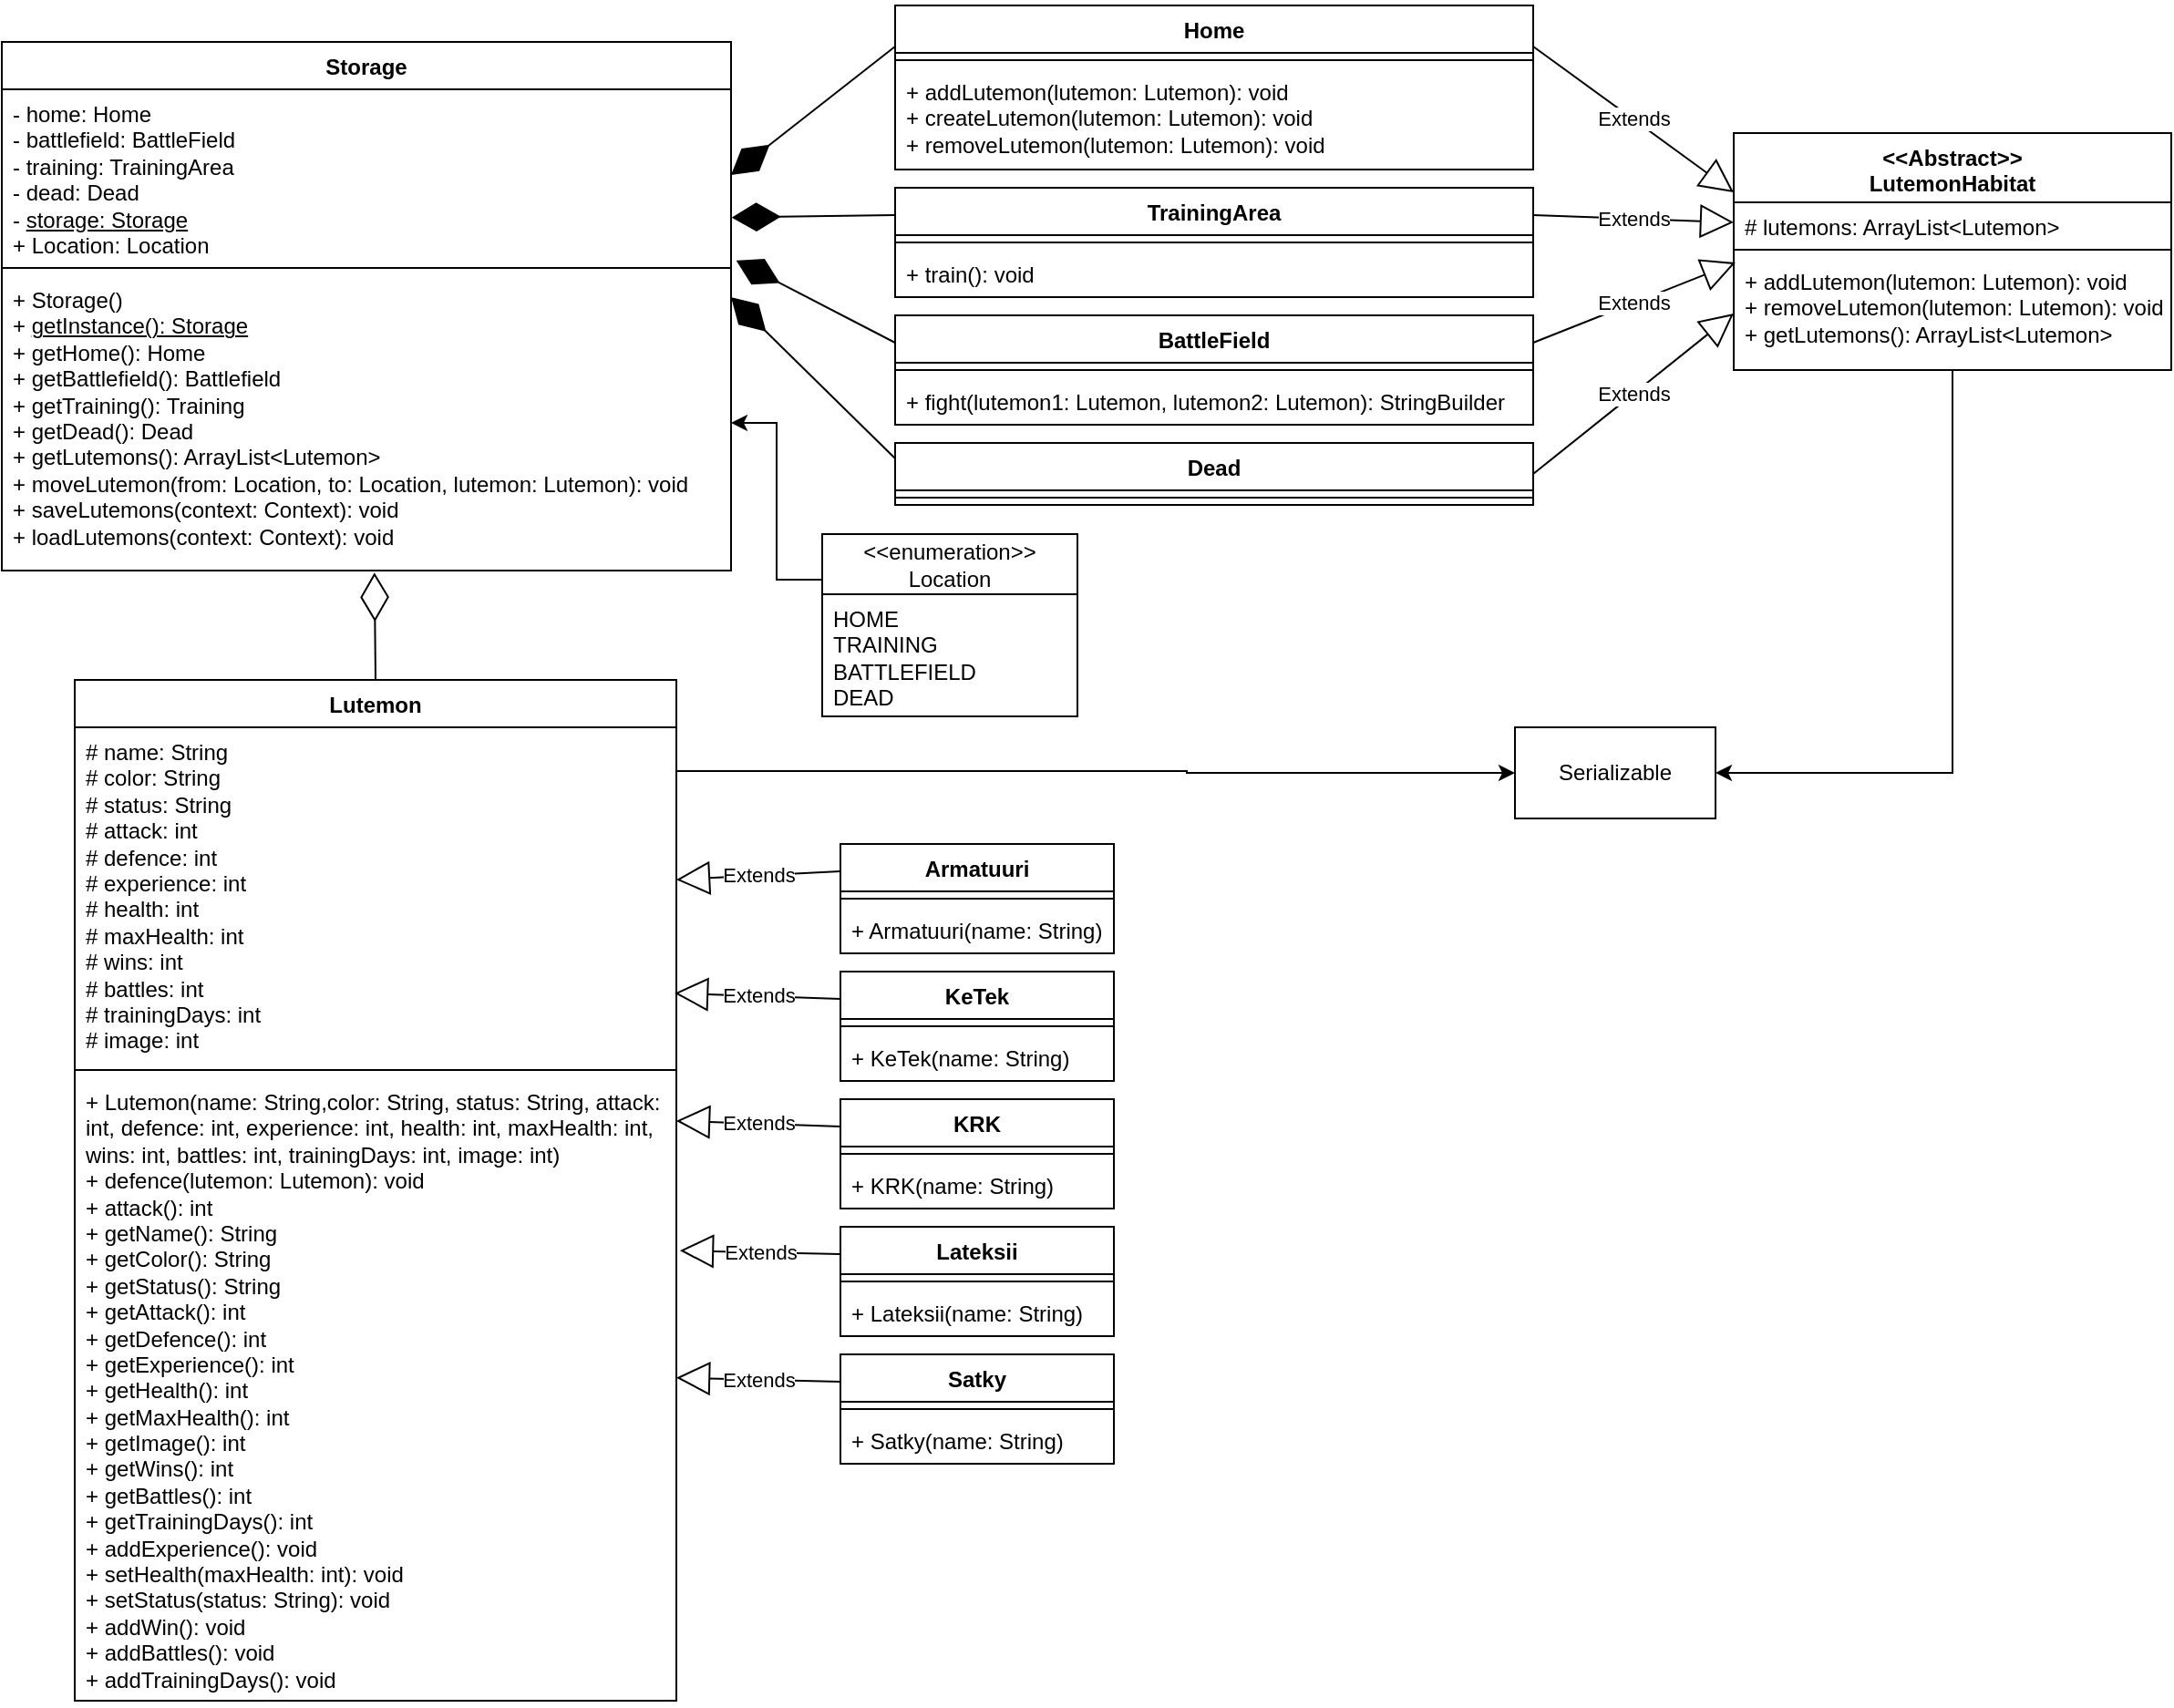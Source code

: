 <mxfile version="21.1.7" type="device">
  <diagram id="C5RBs43oDa-KdzZeNtuy" name="Page-1">
    <mxGraphModel dx="1719" dy="926" grid="1" gridSize="10" guides="1" tooltips="1" connect="1" arrows="1" fold="1" page="1" pageScale="1" pageWidth="3300" pageHeight="4681" math="0" shadow="0">
      <root>
        <mxCell id="WIyWlLk6GJQsqaUBKTNV-0" />
        <mxCell id="WIyWlLk6GJQsqaUBKTNV-1" parent="WIyWlLk6GJQsqaUBKTNV-0" />
        <mxCell id="ZtRgjq0Z7VZzeEkhGhvm-0" value="Lutemon" style="swimlane;fontStyle=1;align=center;verticalAlign=top;childLayout=stackLayout;horizontal=1;startSize=26;horizontalStack=0;resizeParent=1;resizeParentMax=0;resizeLast=0;collapsible=1;marginBottom=0;whiteSpace=wrap;html=1;" vertex="1" parent="WIyWlLk6GJQsqaUBKTNV-1">
          <mxGeometry x="1170" y="1070" width="330" height="560" as="geometry" />
        </mxCell>
        <mxCell id="ZtRgjq0Z7VZzeEkhGhvm-1" value="&lt;div&gt;# name: String&lt;/div&gt;&lt;div&gt;# color: String&lt;/div&gt;&lt;div&gt;# status: String&lt;/div&gt;&lt;div&gt;# attack: int&lt;/div&gt;&lt;div&gt;# defence: int&lt;/div&gt;&lt;div&gt;# experience: int&lt;/div&gt;&lt;div&gt;# health: int&lt;/div&gt;&lt;div&gt;# maxHealth: int&lt;/div&gt;&lt;div&gt;# wins: int&lt;/div&gt;&lt;div&gt;# battles: int&lt;/div&gt;&lt;div&gt;# trainingDays: int&lt;/div&gt;&lt;div&gt;# image: int&lt;br&gt;&lt;/div&gt;" style="text;strokeColor=none;fillColor=none;align=left;verticalAlign=top;spacingLeft=4;spacingRight=4;overflow=hidden;rotatable=0;points=[[0,0.5],[1,0.5]];portConstraint=eastwest;whiteSpace=wrap;html=1;" vertex="1" parent="ZtRgjq0Z7VZzeEkhGhvm-0">
          <mxGeometry y="26" width="330" height="184" as="geometry" />
        </mxCell>
        <mxCell id="ZtRgjq0Z7VZzeEkhGhvm-2" value="" style="line;strokeWidth=1;fillColor=none;align=left;verticalAlign=middle;spacingTop=-1;spacingLeft=3;spacingRight=3;rotatable=0;labelPosition=right;points=[];portConstraint=eastwest;strokeColor=inherit;" vertex="1" parent="ZtRgjq0Z7VZzeEkhGhvm-0">
          <mxGeometry y="210" width="330" height="8" as="geometry" />
        </mxCell>
        <mxCell id="ZtRgjq0Z7VZzeEkhGhvm-3" value="&lt;div&gt;+ Lutemon(name: String,color: String, status: String, attack: int, defence: int, experience: int, health: int, maxHealth: int, wins: int, battles: int, trainingDays: int, image: int)&lt;/div&gt;&lt;div&gt;+ defence(lutemon: Lutemon): void&lt;/div&gt;&lt;div&gt;+ attack(): int&lt;/div&gt;&lt;div&gt;+ getName(): String&lt;/div&gt;&lt;div&gt;+ getColor(): String&lt;/div&gt;&lt;div&gt;+ getStatus(): String&lt;/div&gt;&lt;div&gt;+ getAttack(): int&lt;/div&gt;&lt;div&gt;+ getDefence(): int&lt;/div&gt;&lt;div&gt;+ getExperience(): int&lt;/div&gt;&lt;div&gt;+ getHealth(): int&lt;/div&gt;&lt;div&gt;+ getMaxHealth(): int&lt;/div&gt;&lt;div&gt;+ getImage(): int&lt;/div&gt;&lt;div&gt;+ getWins(): int&lt;/div&gt;&lt;div&gt;+ getBattles(): int&lt;/div&gt;&lt;div&gt;+ getTrainingDays(): int&lt;/div&gt;&lt;div&gt;+ addExperience(): void&lt;/div&gt;&lt;div&gt;+ setHealth(maxHealth: int): void&lt;/div&gt;&lt;div&gt;+ setStatus(status: String): void&lt;/div&gt;&lt;div&gt;+ addWin(): void&lt;/div&gt;&lt;div&gt;+ addBattles(): void&lt;/div&gt;&lt;div&gt;+ addTrainingDays(): void&lt;br&gt;&lt;/div&gt;&lt;div&gt;&lt;br&gt;&lt;/div&gt;" style="text;strokeColor=none;fillColor=none;align=left;verticalAlign=top;spacingLeft=4;spacingRight=4;overflow=hidden;rotatable=0;points=[[0,0.5],[1,0.5]];portConstraint=eastwest;whiteSpace=wrap;html=1;" vertex="1" parent="ZtRgjq0Z7VZzeEkhGhvm-0">
          <mxGeometry y="218" width="330" height="342" as="geometry" />
        </mxCell>
        <mxCell id="ZtRgjq0Z7VZzeEkhGhvm-4" value="Armatuuri" style="swimlane;fontStyle=1;align=center;verticalAlign=top;childLayout=stackLayout;horizontal=1;startSize=26;horizontalStack=0;resizeParent=1;resizeParentMax=0;resizeLast=0;collapsible=1;marginBottom=0;whiteSpace=wrap;html=1;" vertex="1" parent="WIyWlLk6GJQsqaUBKTNV-1">
          <mxGeometry x="1590" y="1160" width="150" height="60" as="geometry" />
        </mxCell>
        <mxCell id="ZtRgjq0Z7VZzeEkhGhvm-6" value="" style="line;strokeWidth=1;fillColor=none;align=left;verticalAlign=middle;spacingTop=-1;spacingLeft=3;spacingRight=3;rotatable=0;labelPosition=right;points=[];portConstraint=eastwest;strokeColor=inherit;" vertex="1" parent="ZtRgjq0Z7VZzeEkhGhvm-4">
          <mxGeometry y="26" width="150" height="8" as="geometry" />
        </mxCell>
        <mxCell id="ZtRgjq0Z7VZzeEkhGhvm-7" value="+ Armatuuri(name: String)" style="text;strokeColor=none;fillColor=none;align=left;verticalAlign=top;spacingLeft=4;spacingRight=4;overflow=hidden;rotatable=0;points=[[0,0.5],[1,0.5]];portConstraint=eastwest;whiteSpace=wrap;html=1;" vertex="1" parent="ZtRgjq0Z7VZzeEkhGhvm-4">
          <mxGeometry y="34" width="150" height="26" as="geometry" />
        </mxCell>
        <mxCell id="ZtRgjq0Z7VZzeEkhGhvm-8" value="KeTek" style="swimlane;fontStyle=1;align=center;verticalAlign=top;childLayout=stackLayout;horizontal=1;startSize=26;horizontalStack=0;resizeParent=1;resizeParentMax=0;resizeLast=0;collapsible=1;marginBottom=0;whiteSpace=wrap;html=1;" vertex="1" parent="WIyWlLk6GJQsqaUBKTNV-1">
          <mxGeometry x="1590" y="1230" width="150" height="60" as="geometry" />
        </mxCell>
        <mxCell id="ZtRgjq0Z7VZzeEkhGhvm-9" value="" style="line;strokeWidth=1;fillColor=none;align=left;verticalAlign=middle;spacingTop=-1;spacingLeft=3;spacingRight=3;rotatable=0;labelPosition=right;points=[];portConstraint=eastwest;strokeColor=inherit;" vertex="1" parent="ZtRgjq0Z7VZzeEkhGhvm-8">
          <mxGeometry y="26" width="150" height="8" as="geometry" />
        </mxCell>
        <mxCell id="ZtRgjq0Z7VZzeEkhGhvm-10" value="+ KeTek(name: String)" style="text;strokeColor=none;fillColor=none;align=left;verticalAlign=top;spacingLeft=4;spacingRight=4;overflow=hidden;rotatable=0;points=[[0,0.5],[1,0.5]];portConstraint=eastwest;whiteSpace=wrap;html=1;" vertex="1" parent="ZtRgjq0Z7VZzeEkhGhvm-8">
          <mxGeometry y="34" width="150" height="26" as="geometry" />
        </mxCell>
        <mxCell id="ZtRgjq0Z7VZzeEkhGhvm-11" value="KRK" style="swimlane;fontStyle=1;align=center;verticalAlign=top;childLayout=stackLayout;horizontal=1;startSize=26;horizontalStack=0;resizeParent=1;resizeParentMax=0;resizeLast=0;collapsible=1;marginBottom=0;whiteSpace=wrap;html=1;" vertex="1" parent="WIyWlLk6GJQsqaUBKTNV-1">
          <mxGeometry x="1590" y="1300" width="150" height="60" as="geometry" />
        </mxCell>
        <mxCell id="ZtRgjq0Z7VZzeEkhGhvm-12" value="" style="line;strokeWidth=1;fillColor=none;align=left;verticalAlign=middle;spacingTop=-1;spacingLeft=3;spacingRight=3;rotatable=0;labelPosition=right;points=[];portConstraint=eastwest;strokeColor=inherit;" vertex="1" parent="ZtRgjq0Z7VZzeEkhGhvm-11">
          <mxGeometry y="26" width="150" height="8" as="geometry" />
        </mxCell>
        <mxCell id="ZtRgjq0Z7VZzeEkhGhvm-13" value="+ KRK(name: String)" style="text;strokeColor=none;fillColor=none;align=left;verticalAlign=top;spacingLeft=4;spacingRight=4;overflow=hidden;rotatable=0;points=[[0,0.5],[1,0.5]];portConstraint=eastwest;whiteSpace=wrap;html=1;" vertex="1" parent="ZtRgjq0Z7VZzeEkhGhvm-11">
          <mxGeometry y="34" width="150" height="26" as="geometry" />
        </mxCell>
        <mxCell id="ZtRgjq0Z7VZzeEkhGhvm-14" value="Lateksii" style="swimlane;fontStyle=1;align=center;verticalAlign=top;childLayout=stackLayout;horizontal=1;startSize=26;horizontalStack=0;resizeParent=1;resizeParentMax=0;resizeLast=0;collapsible=1;marginBottom=0;whiteSpace=wrap;html=1;" vertex="1" parent="WIyWlLk6GJQsqaUBKTNV-1">
          <mxGeometry x="1590" y="1370" width="150" height="60" as="geometry" />
        </mxCell>
        <mxCell id="ZtRgjq0Z7VZzeEkhGhvm-15" value="" style="line;strokeWidth=1;fillColor=none;align=left;verticalAlign=middle;spacingTop=-1;spacingLeft=3;spacingRight=3;rotatable=0;labelPosition=right;points=[];portConstraint=eastwest;strokeColor=inherit;" vertex="1" parent="ZtRgjq0Z7VZzeEkhGhvm-14">
          <mxGeometry y="26" width="150" height="8" as="geometry" />
        </mxCell>
        <mxCell id="ZtRgjq0Z7VZzeEkhGhvm-16" value="+ Lateksii(name: String)" style="text;strokeColor=none;fillColor=none;align=left;verticalAlign=top;spacingLeft=4;spacingRight=4;overflow=hidden;rotatable=0;points=[[0,0.5],[1,0.5]];portConstraint=eastwest;whiteSpace=wrap;html=1;" vertex="1" parent="ZtRgjq0Z7VZzeEkhGhvm-14">
          <mxGeometry y="34" width="150" height="26" as="geometry" />
        </mxCell>
        <mxCell id="ZtRgjq0Z7VZzeEkhGhvm-17" value="Satky" style="swimlane;fontStyle=1;align=center;verticalAlign=top;childLayout=stackLayout;horizontal=1;startSize=26;horizontalStack=0;resizeParent=1;resizeParentMax=0;resizeLast=0;collapsible=1;marginBottom=0;whiteSpace=wrap;html=1;" vertex="1" parent="WIyWlLk6GJQsqaUBKTNV-1">
          <mxGeometry x="1590" y="1440" width="150" height="60" as="geometry" />
        </mxCell>
        <mxCell id="ZtRgjq0Z7VZzeEkhGhvm-18" value="" style="line;strokeWidth=1;fillColor=none;align=left;verticalAlign=middle;spacingTop=-1;spacingLeft=3;spacingRight=3;rotatable=0;labelPosition=right;points=[];portConstraint=eastwest;strokeColor=inherit;" vertex="1" parent="ZtRgjq0Z7VZzeEkhGhvm-17">
          <mxGeometry y="26" width="150" height="8" as="geometry" />
        </mxCell>
        <mxCell id="ZtRgjq0Z7VZzeEkhGhvm-19" value="+ Satky(name: String)" style="text;strokeColor=none;fillColor=none;align=left;verticalAlign=top;spacingLeft=4;spacingRight=4;overflow=hidden;rotatable=0;points=[[0,0.5],[1,0.5]];portConstraint=eastwest;whiteSpace=wrap;html=1;" vertex="1" parent="ZtRgjq0Z7VZzeEkhGhvm-17">
          <mxGeometry y="34" width="150" height="26" as="geometry" />
        </mxCell>
        <mxCell id="ZtRgjq0Z7VZzeEkhGhvm-20" value="&lt;div&gt;&amp;lt;&amp;lt;Abstract&amp;gt;&amp;gt;&lt;/div&gt;&lt;div&gt;LutemonHabitat&lt;br&gt;&lt;/div&gt;" style="swimlane;fontStyle=1;align=center;verticalAlign=top;childLayout=stackLayout;horizontal=1;startSize=38;horizontalStack=0;resizeParent=1;resizeParentMax=0;resizeLast=0;collapsible=1;marginBottom=0;whiteSpace=wrap;html=1;" vertex="1" parent="WIyWlLk6GJQsqaUBKTNV-1">
          <mxGeometry x="2080" y="770" width="240" height="130" as="geometry" />
        </mxCell>
        <mxCell id="ZtRgjq0Z7VZzeEkhGhvm-21" value="# lutemons: ArrayList&amp;lt;Lutemon&amp;gt;" style="text;strokeColor=none;fillColor=none;align=left;verticalAlign=top;spacingLeft=4;spacingRight=4;overflow=hidden;rotatable=0;points=[[0,0.5],[1,0.5]];portConstraint=eastwest;whiteSpace=wrap;html=1;" vertex="1" parent="ZtRgjq0Z7VZzeEkhGhvm-20">
          <mxGeometry y="38" width="240" height="22" as="geometry" />
        </mxCell>
        <mxCell id="ZtRgjq0Z7VZzeEkhGhvm-22" value="" style="line;strokeWidth=1;fillColor=none;align=left;verticalAlign=middle;spacingTop=-1;spacingLeft=3;spacingRight=3;rotatable=0;labelPosition=right;points=[];portConstraint=eastwest;strokeColor=inherit;" vertex="1" parent="ZtRgjq0Z7VZzeEkhGhvm-20">
          <mxGeometry y="60" width="240" height="8" as="geometry" />
        </mxCell>
        <mxCell id="ZtRgjq0Z7VZzeEkhGhvm-23" value="&lt;div&gt;+ addLutemon(lutemon: Lutemon): void&lt;/div&gt;&lt;div&gt;+ removeLutemon(lutemon: Lutemon): void&lt;/div&gt;&lt;div&gt;+ getLutemons(): ArrayList&amp;lt;Lutemon&amp;gt;&lt;br&gt;&lt;/div&gt;" style="text;strokeColor=none;fillColor=none;align=left;verticalAlign=top;spacingLeft=4;spacingRight=4;overflow=hidden;rotatable=0;points=[[0,0.5],[1,0.5]];portConstraint=eastwest;whiteSpace=wrap;html=1;" vertex="1" parent="ZtRgjq0Z7VZzeEkhGhvm-20">
          <mxGeometry y="68" width="240" height="62" as="geometry" />
        </mxCell>
        <mxCell id="ZtRgjq0Z7VZzeEkhGhvm-24" value="Home" style="swimlane;fontStyle=1;align=center;verticalAlign=top;childLayout=stackLayout;horizontal=1;startSize=26;horizontalStack=0;resizeParent=1;resizeParentMax=0;resizeLast=0;collapsible=1;marginBottom=0;whiteSpace=wrap;html=1;" vertex="1" parent="WIyWlLk6GJQsqaUBKTNV-1">
          <mxGeometry x="1620" y="700" width="350" height="90" as="geometry" />
        </mxCell>
        <mxCell id="ZtRgjq0Z7VZzeEkhGhvm-26" value="" style="line;strokeWidth=1;fillColor=none;align=left;verticalAlign=middle;spacingTop=-1;spacingLeft=3;spacingRight=3;rotatable=0;labelPosition=right;points=[];portConstraint=eastwest;strokeColor=inherit;" vertex="1" parent="ZtRgjq0Z7VZzeEkhGhvm-24">
          <mxGeometry y="26" width="350" height="8" as="geometry" />
        </mxCell>
        <mxCell id="ZtRgjq0Z7VZzeEkhGhvm-27" value="&lt;div&gt;+ addLutemon(lutemon: Lutemon): void&lt;/div&gt;&lt;div&gt;+ createLutemon(lutemon: Lutemon): void&lt;/div&gt;&lt;div&gt;+ removeLutemon(lutemon: Lutemon): void&lt;br&gt;&lt;/div&gt;" style="text;strokeColor=none;fillColor=none;align=left;verticalAlign=top;spacingLeft=4;spacingRight=4;overflow=hidden;rotatable=0;points=[[0,0.5],[1,0.5]];portConstraint=eastwest;whiteSpace=wrap;html=1;" vertex="1" parent="ZtRgjq0Z7VZzeEkhGhvm-24">
          <mxGeometry y="34" width="350" height="56" as="geometry" />
        </mxCell>
        <mxCell id="ZtRgjq0Z7VZzeEkhGhvm-28" value="TrainingArea" style="swimlane;fontStyle=1;align=center;verticalAlign=top;childLayout=stackLayout;horizontal=1;startSize=26;horizontalStack=0;resizeParent=1;resizeParentMax=0;resizeLast=0;collapsible=1;marginBottom=0;whiteSpace=wrap;html=1;" vertex="1" parent="WIyWlLk6GJQsqaUBKTNV-1">
          <mxGeometry x="1620" y="800" width="350" height="60" as="geometry" />
        </mxCell>
        <mxCell id="ZtRgjq0Z7VZzeEkhGhvm-30" value="" style="line;strokeWidth=1;fillColor=none;align=left;verticalAlign=middle;spacingTop=-1;spacingLeft=3;spacingRight=3;rotatable=0;labelPosition=right;points=[];portConstraint=eastwest;strokeColor=inherit;" vertex="1" parent="ZtRgjq0Z7VZzeEkhGhvm-28">
          <mxGeometry y="26" width="350" height="8" as="geometry" />
        </mxCell>
        <mxCell id="ZtRgjq0Z7VZzeEkhGhvm-67" value="+ train(): void" style="text;strokeColor=none;fillColor=none;align=left;verticalAlign=top;spacingLeft=4;spacingRight=4;overflow=hidden;rotatable=0;points=[[0,0.5],[1,0.5]];portConstraint=eastwest;whiteSpace=wrap;html=1;" vertex="1" parent="ZtRgjq0Z7VZzeEkhGhvm-28">
          <mxGeometry y="34" width="350" height="26" as="geometry" />
        </mxCell>
        <mxCell id="ZtRgjq0Z7VZzeEkhGhvm-32" value="BattleField" style="swimlane;fontStyle=1;align=center;verticalAlign=top;childLayout=stackLayout;horizontal=1;startSize=26;horizontalStack=0;resizeParent=1;resizeParentMax=0;resizeLast=0;collapsible=1;marginBottom=0;whiteSpace=wrap;html=1;" vertex="1" parent="WIyWlLk6GJQsqaUBKTNV-1">
          <mxGeometry x="1620" y="870" width="350" height="60" as="geometry" />
        </mxCell>
        <mxCell id="ZtRgjq0Z7VZzeEkhGhvm-34" value="" style="line;strokeWidth=1;fillColor=none;align=left;verticalAlign=middle;spacingTop=-1;spacingLeft=3;spacingRight=3;rotatable=0;labelPosition=right;points=[];portConstraint=eastwest;strokeColor=inherit;" vertex="1" parent="ZtRgjq0Z7VZzeEkhGhvm-32">
          <mxGeometry y="26" width="350" height="8" as="geometry" />
        </mxCell>
        <mxCell id="ZtRgjq0Z7VZzeEkhGhvm-35" value="+ fight(lutemon1: Lutemon, lutemon2: Lutemon): StringBuilder" style="text;strokeColor=none;fillColor=none;align=left;verticalAlign=top;spacingLeft=4;spacingRight=4;overflow=hidden;rotatable=0;points=[[0,0.5],[1,0.5]];portConstraint=eastwest;whiteSpace=wrap;html=1;" vertex="1" parent="ZtRgjq0Z7VZzeEkhGhvm-32">
          <mxGeometry y="34" width="350" height="26" as="geometry" />
        </mxCell>
        <mxCell id="ZtRgjq0Z7VZzeEkhGhvm-36" value="Dead" style="swimlane;fontStyle=1;align=center;verticalAlign=top;childLayout=stackLayout;horizontal=1;startSize=26;horizontalStack=0;resizeParent=1;resizeParentMax=0;resizeLast=0;collapsible=1;marginBottom=0;whiteSpace=wrap;html=1;" vertex="1" parent="WIyWlLk6GJQsqaUBKTNV-1">
          <mxGeometry x="1620" y="940" width="350" height="34" as="geometry" />
        </mxCell>
        <mxCell id="ZtRgjq0Z7VZzeEkhGhvm-38" value="" style="line;strokeWidth=1;fillColor=none;align=left;verticalAlign=middle;spacingTop=-1;spacingLeft=3;spacingRight=3;rotatable=0;labelPosition=right;points=[];portConstraint=eastwest;strokeColor=inherit;" vertex="1" parent="ZtRgjq0Z7VZzeEkhGhvm-36">
          <mxGeometry y="26" width="350" height="8" as="geometry" />
        </mxCell>
        <mxCell id="ZtRgjq0Z7VZzeEkhGhvm-40" value="&lt;div&gt;Storage&lt;/div&gt;" style="swimlane;fontStyle=1;align=center;verticalAlign=top;childLayout=stackLayout;horizontal=1;startSize=26;horizontalStack=0;resizeParent=1;resizeParentMax=0;resizeLast=0;collapsible=1;marginBottom=0;whiteSpace=wrap;html=1;" vertex="1" parent="WIyWlLk6GJQsqaUBKTNV-1">
          <mxGeometry x="1130" y="720" width="400" height="290" as="geometry" />
        </mxCell>
        <mxCell id="ZtRgjq0Z7VZzeEkhGhvm-41" value="&lt;div&gt;- home: Home&lt;/div&gt;&lt;div&gt;- battlefield: BattleField&lt;/div&gt;&lt;div&gt;- training: TrainingArea&lt;/div&gt;&lt;div&gt;- dead: Dead&lt;/div&gt;&lt;div&gt;- &lt;u&gt;storage: Storage&lt;/u&gt;&lt;/div&gt;&lt;div&gt;+ Location: Location&lt;br&gt;&lt;/div&gt;" style="text;strokeColor=none;fillColor=none;align=left;verticalAlign=top;spacingLeft=4;spacingRight=4;overflow=hidden;rotatable=0;points=[[0,0.5],[1,0.5]];portConstraint=eastwest;whiteSpace=wrap;html=1;" vertex="1" parent="ZtRgjq0Z7VZzeEkhGhvm-40">
          <mxGeometry y="26" width="400" height="94" as="geometry" />
        </mxCell>
        <mxCell id="ZtRgjq0Z7VZzeEkhGhvm-42" value="" style="line;strokeWidth=1;fillColor=none;align=left;verticalAlign=middle;spacingTop=-1;spacingLeft=3;spacingRight=3;rotatable=0;labelPosition=right;points=[];portConstraint=eastwest;strokeColor=inherit;" vertex="1" parent="ZtRgjq0Z7VZzeEkhGhvm-40">
          <mxGeometry y="120" width="400" height="8" as="geometry" />
        </mxCell>
        <mxCell id="ZtRgjq0Z7VZzeEkhGhvm-43" value="&lt;div&gt;+ Storage()&lt;/div&gt;&lt;div&gt;+ &lt;u&gt;getInstance(): Storage&lt;/u&gt;&lt;/div&gt;&lt;div&gt;+ getHome(): Home&lt;/div&gt;&lt;div&gt;+ getBattlefield(): Battlefield&lt;/div&gt;&lt;div&gt;+ getTraining(): Training&lt;/div&gt;&lt;div&gt;+ getDead(): Dead&lt;/div&gt;&lt;div&gt;+ getLutemons(): ArrayList&amp;lt;Lutemon&amp;gt;&lt;br&gt;&lt;/div&gt;&lt;div&gt;+ moveLutemon(from: Location, to: Location, lutemon: Lutemon): void&lt;br&gt;&lt;/div&gt;&lt;div&gt;+ saveLutemons(context: Context): void&lt;/div&gt;&lt;div&gt;+ loadLutemons(context: Context): void&lt;br&gt;&lt;/div&gt;" style="text;strokeColor=none;fillColor=none;align=left;verticalAlign=top;spacingLeft=4;spacingRight=4;overflow=hidden;rotatable=0;points=[[0,0.5],[1,0.5]];portConstraint=eastwest;whiteSpace=wrap;html=1;" vertex="1" parent="ZtRgjq0Z7VZzeEkhGhvm-40">
          <mxGeometry y="128" width="400" height="162" as="geometry" />
        </mxCell>
        <mxCell id="ZtRgjq0Z7VZzeEkhGhvm-89" style="edgeStyle=orthogonalEdgeStyle;rounded=0;orthogonalLoop=1;jettySize=auto;html=1;exitX=0;exitY=0.25;exitDx=0;exitDy=0;entryX=1;entryY=0.5;entryDx=0;entryDy=0;" edge="1" parent="WIyWlLk6GJQsqaUBKTNV-1" source="ZtRgjq0Z7VZzeEkhGhvm-44" target="ZtRgjq0Z7VZzeEkhGhvm-43">
          <mxGeometry relative="1" as="geometry" />
        </mxCell>
        <mxCell id="ZtRgjq0Z7VZzeEkhGhvm-44" value="&lt;div&gt;&amp;lt;&amp;lt;enumeration&amp;gt;&amp;gt;&lt;/div&gt;&lt;div&gt;Location&lt;br&gt;&lt;/div&gt;" style="swimlane;fontStyle=0;childLayout=stackLayout;horizontal=1;startSize=33;fillColor=none;horizontalStack=0;resizeParent=1;resizeParentMax=0;resizeLast=0;collapsible=1;marginBottom=0;whiteSpace=wrap;html=1;" vertex="1" parent="WIyWlLk6GJQsqaUBKTNV-1">
          <mxGeometry x="1580" y="990" width="140" height="100" as="geometry" />
        </mxCell>
        <mxCell id="ZtRgjq0Z7VZzeEkhGhvm-46" value="&lt;div&gt;HOME&lt;/div&gt;&lt;div&gt;TRAINING&lt;/div&gt;&lt;div&gt;BATTLEFIELD&lt;/div&gt;&lt;div&gt;DEAD&lt;br&gt;&lt;/div&gt;" style="text;strokeColor=none;fillColor=none;align=left;verticalAlign=top;spacingLeft=4;spacingRight=4;overflow=hidden;rotatable=0;points=[[0,0.5],[1,0.5]];portConstraint=eastwest;whiteSpace=wrap;html=1;" vertex="1" parent="ZtRgjq0Z7VZzeEkhGhvm-44">
          <mxGeometry y="33" width="140" height="67" as="geometry" />
        </mxCell>
        <mxCell id="ZtRgjq0Z7VZzeEkhGhvm-84" value="Extends" style="endArrow=block;endSize=16;endFill=0;html=1;rounded=0;exitX=0;exitY=0.25;exitDx=0;exitDy=0;" edge="1" parent="WIyWlLk6GJQsqaUBKTNV-1" source="ZtRgjq0Z7VZzeEkhGhvm-4" target="ZtRgjq0Z7VZzeEkhGhvm-1">
          <mxGeometry width="160" relative="1" as="geometry">
            <mxPoint x="1830" y="1130" as="sourcePoint" />
            <mxPoint x="1990" y="1130" as="targetPoint" />
          </mxGeometry>
        </mxCell>
        <mxCell id="ZtRgjq0Z7VZzeEkhGhvm-85" value="Extends" style="endArrow=block;endSize=16;endFill=0;html=1;rounded=0;exitX=0;exitY=0.25;exitDx=0;exitDy=0;entryX=0.997;entryY=0.793;entryDx=0;entryDy=0;entryPerimeter=0;" edge="1" parent="WIyWlLk6GJQsqaUBKTNV-1" source="ZtRgjq0Z7VZzeEkhGhvm-8" target="ZtRgjq0Z7VZzeEkhGhvm-1">
          <mxGeometry width="160" relative="1" as="geometry">
            <mxPoint x="1600" y="1200" as="sourcePoint" />
            <mxPoint x="1500" y="1230" as="targetPoint" />
          </mxGeometry>
        </mxCell>
        <mxCell id="ZtRgjq0Z7VZzeEkhGhvm-86" value="Extends" style="endArrow=block;endSize=16;endFill=0;html=1;rounded=0;exitX=0;exitY=0.25;exitDx=0;exitDy=0;entryX=1;entryY=0.07;entryDx=0;entryDy=0;entryPerimeter=0;" edge="1" parent="WIyWlLk6GJQsqaUBKTNV-1" source="ZtRgjq0Z7VZzeEkhGhvm-11" target="ZtRgjq0Z7VZzeEkhGhvm-3">
          <mxGeometry width="160" relative="1" as="geometry">
            <mxPoint x="1610" y="1210" as="sourcePoint" />
            <mxPoint x="1520" y="1209" as="targetPoint" />
          </mxGeometry>
        </mxCell>
        <mxCell id="ZtRgjq0Z7VZzeEkhGhvm-87" value="Extends" style="endArrow=block;endSize=16;endFill=0;html=1;rounded=0;exitX=0;exitY=0.25;exitDx=0;exitDy=0;entryX=1.006;entryY=0.278;entryDx=0;entryDy=0;entryPerimeter=0;" edge="1" parent="WIyWlLk6GJQsqaUBKTNV-1" source="ZtRgjq0Z7VZzeEkhGhvm-14" target="ZtRgjq0Z7VZzeEkhGhvm-3">
          <mxGeometry width="160" relative="1" as="geometry">
            <mxPoint x="1620" y="1220" as="sourcePoint" />
            <mxPoint x="1530" y="1219" as="targetPoint" />
          </mxGeometry>
        </mxCell>
        <mxCell id="ZtRgjq0Z7VZzeEkhGhvm-88" value="Extends" style="endArrow=block;endSize=16;endFill=0;html=1;rounded=0;exitX=0;exitY=0.25;exitDx=0;exitDy=0;entryX=1;entryY=0.482;entryDx=0;entryDy=0;entryPerimeter=0;" edge="1" parent="WIyWlLk6GJQsqaUBKTNV-1" source="ZtRgjq0Z7VZzeEkhGhvm-17" target="ZtRgjq0Z7VZzeEkhGhvm-3">
          <mxGeometry width="160" relative="1" as="geometry">
            <mxPoint x="1630" y="1230" as="sourcePoint" />
            <mxPoint x="1540" y="1229" as="targetPoint" />
          </mxGeometry>
        </mxCell>
        <mxCell id="ZtRgjq0Z7VZzeEkhGhvm-90" value="" style="endArrow=diamondThin;endFill=1;endSize=24;html=1;rounded=0;exitX=0;exitY=0.25;exitDx=0;exitDy=0;entryX=1;entryY=0.5;entryDx=0;entryDy=0;" edge="1" parent="WIyWlLk6GJQsqaUBKTNV-1" source="ZtRgjq0Z7VZzeEkhGhvm-24" target="ZtRgjq0Z7VZzeEkhGhvm-41">
          <mxGeometry width="160" relative="1" as="geometry">
            <mxPoint x="940" y="1050" as="sourcePoint" />
            <mxPoint x="1100" y="1050" as="targetPoint" />
          </mxGeometry>
        </mxCell>
        <mxCell id="ZtRgjq0Z7VZzeEkhGhvm-91" value="" style="endArrow=diamondThin;endFill=1;endSize=24;html=1;rounded=0;exitX=0;exitY=0.25;exitDx=0;exitDy=0;entryX=1.001;entryY=0.748;entryDx=0;entryDy=0;entryPerimeter=0;" edge="1" parent="WIyWlLk6GJQsqaUBKTNV-1" source="ZtRgjq0Z7VZzeEkhGhvm-28" target="ZtRgjq0Z7VZzeEkhGhvm-41">
          <mxGeometry width="160" relative="1" as="geometry">
            <mxPoint x="1630" y="733" as="sourcePoint" />
            <mxPoint x="1540" y="803" as="targetPoint" />
          </mxGeometry>
        </mxCell>
        <mxCell id="ZtRgjq0Z7VZzeEkhGhvm-92" value="" style="endArrow=diamondThin;endFill=1;endSize=24;html=1;rounded=0;exitX=0;exitY=0.25;exitDx=0;exitDy=0;entryX=1.007;entryY=0.999;entryDx=0;entryDy=0;entryPerimeter=0;" edge="1" parent="WIyWlLk6GJQsqaUBKTNV-1" source="ZtRgjq0Z7VZzeEkhGhvm-32" target="ZtRgjq0Z7VZzeEkhGhvm-41">
          <mxGeometry width="160" relative="1" as="geometry">
            <mxPoint x="1640" y="743" as="sourcePoint" />
            <mxPoint x="1533" y="842" as="targetPoint" />
          </mxGeometry>
        </mxCell>
        <mxCell id="ZtRgjq0Z7VZzeEkhGhvm-93" value="" style="endArrow=diamondThin;endFill=1;endSize=24;html=1;rounded=0;exitX=0;exitY=0.25;exitDx=0;exitDy=0;" edge="1" parent="WIyWlLk6GJQsqaUBKTNV-1" source="ZtRgjq0Z7VZzeEkhGhvm-36">
          <mxGeometry width="160" relative="1" as="geometry">
            <mxPoint x="1650" y="753" as="sourcePoint" />
            <mxPoint x="1530" y="860" as="targetPoint" />
          </mxGeometry>
        </mxCell>
        <mxCell id="ZtRgjq0Z7VZzeEkhGhvm-94" value="Extends" style="endArrow=block;endSize=16;endFill=0;html=1;rounded=0;exitX=1;exitY=0.25;exitDx=0;exitDy=0;entryX=0;entryY=0.25;entryDx=0;entryDy=0;" edge="1" parent="WIyWlLk6GJQsqaUBKTNV-1" source="ZtRgjq0Z7VZzeEkhGhvm-24" target="ZtRgjq0Z7VZzeEkhGhvm-20">
          <mxGeometry width="160" relative="1" as="geometry">
            <mxPoint x="2020" y="930" as="sourcePoint" />
            <mxPoint x="2180" y="930" as="targetPoint" />
          </mxGeometry>
        </mxCell>
        <mxCell id="ZtRgjq0Z7VZzeEkhGhvm-95" value="Extends" style="endArrow=block;endSize=16;endFill=0;html=1;rounded=0;exitX=1;exitY=0.25;exitDx=0;exitDy=0;entryX=0;entryY=0.5;entryDx=0;entryDy=0;" edge="1" parent="WIyWlLk6GJQsqaUBKTNV-1" source="ZtRgjq0Z7VZzeEkhGhvm-28" target="ZtRgjq0Z7VZzeEkhGhvm-21">
          <mxGeometry width="160" relative="1" as="geometry">
            <mxPoint x="1980" y="733" as="sourcePoint" />
            <mxPoint x="2090" y="813" as="targetPoint" />
          </mxGeometry>
        </mxCell>
        <mxCell id="ZtRgjq0Z7VZzeEkhGhvm-96" value="Extends" style="endArrow=block;endSize=16;endFill=0;html=1;rounded=0;exitX=1;exitY=0.25;exitDx=0;exitDy=0;entryX=0.004;entryY=0.049;entryDx=0;entryDy=0;entryPerimeter=0;" edge="1" parent="WIyWlLk6GJQsqaUBKTNV-1" source="ZtRgjq0Z7VZzeEkhGhvm-32" target="ZtRgjq0Z7VZzeEkhGhvm-23">
          <mxGeometry width="160" relative="1" as="geometry">
            <mxPoint x="1990" y="743" as="sourcePoint" />
            <mxPoint x="2100" y="823" as="targetPoint" />
          </mxGeometry>
        </mxCell>
        <mxCell id="ZtRgjq0Z7VZzeEkhGhvm-97" value="Extends" style="endArrow=block;endSize=16;endFill=0;html=1;rounded=0;exitX=1;exitY=0.5;exitDx=0;exitDy=0;entryX=0;entryY=0.5;entryDx=0;entryDy=0;" edge="1" parent="WIyWlLk6GJQsqaUBKTNV-1" source="ZtRgjq0Z7VZzeEkhGhvm-36" target="ZtRgjq0Z7VZzeEkhGhvm-23">
          <mxGeometry width="160" relative="1" as="geometry">
            <mxPoint x="2000" y="753" as="sourcePoint" />
            <mxPoint x="2110" y="833" as="targetPoint" />
          </mxGeometry>
        </mxCell>
        <mxCell id="ZtRgjq0Z7VZzeEkhGhvm-98" value="" style="endArrow=diamondThin;endFill=0;endSize=24;html=1;rounded=0;entryX=0.511;entryY=1.007;entryDx=0;entryDy=0;entryPerimeter=0;exitX=0.5;exitY=0;exitDx=0;exitDy=0;" edge="1" parent="WIyWlLk6GJQsqaUBKTNV-1" source="ZtRgjq0Z7VZzeEkhGhvm-0" target="ZtRgjq0Z7VZzeEkhGhvm-43">
          <mxGeometry width="160" relative="1" as="geometry">
            <mxPoint x="1170" y="1050" as="sourcePoint" />
            <mxPoint x="1330" y="1050" as="targetPoint" />
          </mxGeometry>
        </mxCell>
        <mxCell id="ZtRgjq0Z7VZzeEkhGhvm-99" value="Serializable" style="html=1;whiteSpace=wrap;" vertex="1" parent="WIyWlLk6GJQsqaUBKTNV-1">
          <mxGeometry x="1960" y="1096" width="110" height="50" as="geometry" />
        </mxCell>
        <mxCell id="ZtRgjq0Z7VZzeEkhGhvm-100" style="edgeStyle=orthogonalEdgeStyle;rounded=0;orthogonalLoop=1;jettySize=auto;html=1;entryX=0;entryY=0.5;entryDx=0;entryDy=0;" edge="1" parent="WIyWlLk6GJQsqaUBKTNV-1" source="ZtRgjq0Z7VZzeEkhGhvm-1" target="ZtRgjq0Z7VZzeEkhGhvm-99">
          <mxGeometry relative="1" as="geometry">
            <Array as="points">
              <mxPoint x="1780" y="1120" />
              <mxPoint x="1780" y="1121" />
            </Array>
          </mxGeometry>
        </mxCell>
        <mxCell id="ZtRgjq0Z7VZzeEkhGhvm-101" style="edgeStyle=orthogonalEdgeStyle;rounded=0;orthogonalLoop=1;jettySize=auto;html=1;entryX=1;entryY=0.5;entryDx=0;entryDy=0;" edge="1" parent="WIyWlLk6GJQsqaUBKTNV-1" source="ZtRgjq0Z7VZzeEkhGhvm-23" target="ZtRgjq0Z7VZzeEkhGhvm-99">
          <mxGeometry relative="1" as="geometry">
            <Array as="points">
              <mxPoint x="2200" y="1121" />
            </Array>
          </mxGeometry>
        </mxCell>
      </root>
    </mxGraphModel>
  </diagram>
</mxfile>
